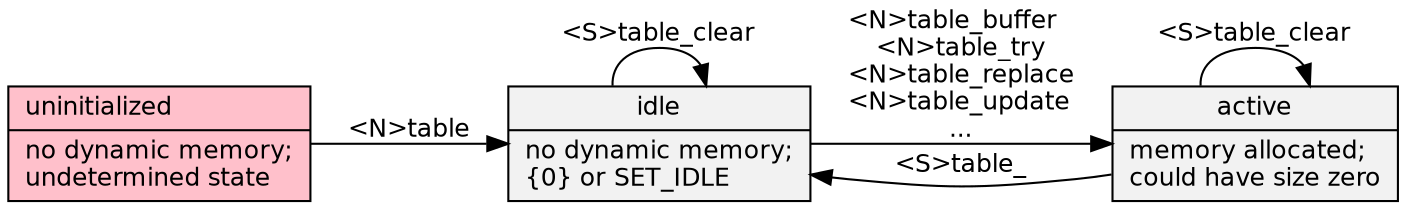 digraph {
	rankdir = LR;
	graph [truecolor=true, bgcolor=transparent];
	node [shape = "record", style=filled, fillcolor="Grey95"];
	fontname = "Bitstream Vera Sans";
	fontsize = 12;
	node [fontname = "Bitstream Vera Sans", fontsize = 12];
	edge [fontname = "Bitstream Vera Sans" fontsize = 12];

	node [shape=record, style=filled];
	null [label="uninitialized\l|no dynamic memory;\lundetermined state\l", fillcolor="Pink"];
	static [ label = "idle|no dynamic memory;\l\{0\} or SET_IDLE\l" ];
	dynamic [ label = "active|memory allocated;\lcould have size zero\l" ];
	null -> static [ label = "<N>table" ];
	static -> dynamic [ label = "<N>table_buffer\l<N>table_try\n<N>table_replace\n<N>table_update\l..." ];
	dynamic -> static [ label = "<S>table_" ];
	dynamic -> dynamic [ label = "<S>table_clear" ];
	static -> static [ label = "<S>table_clear" ];
}
